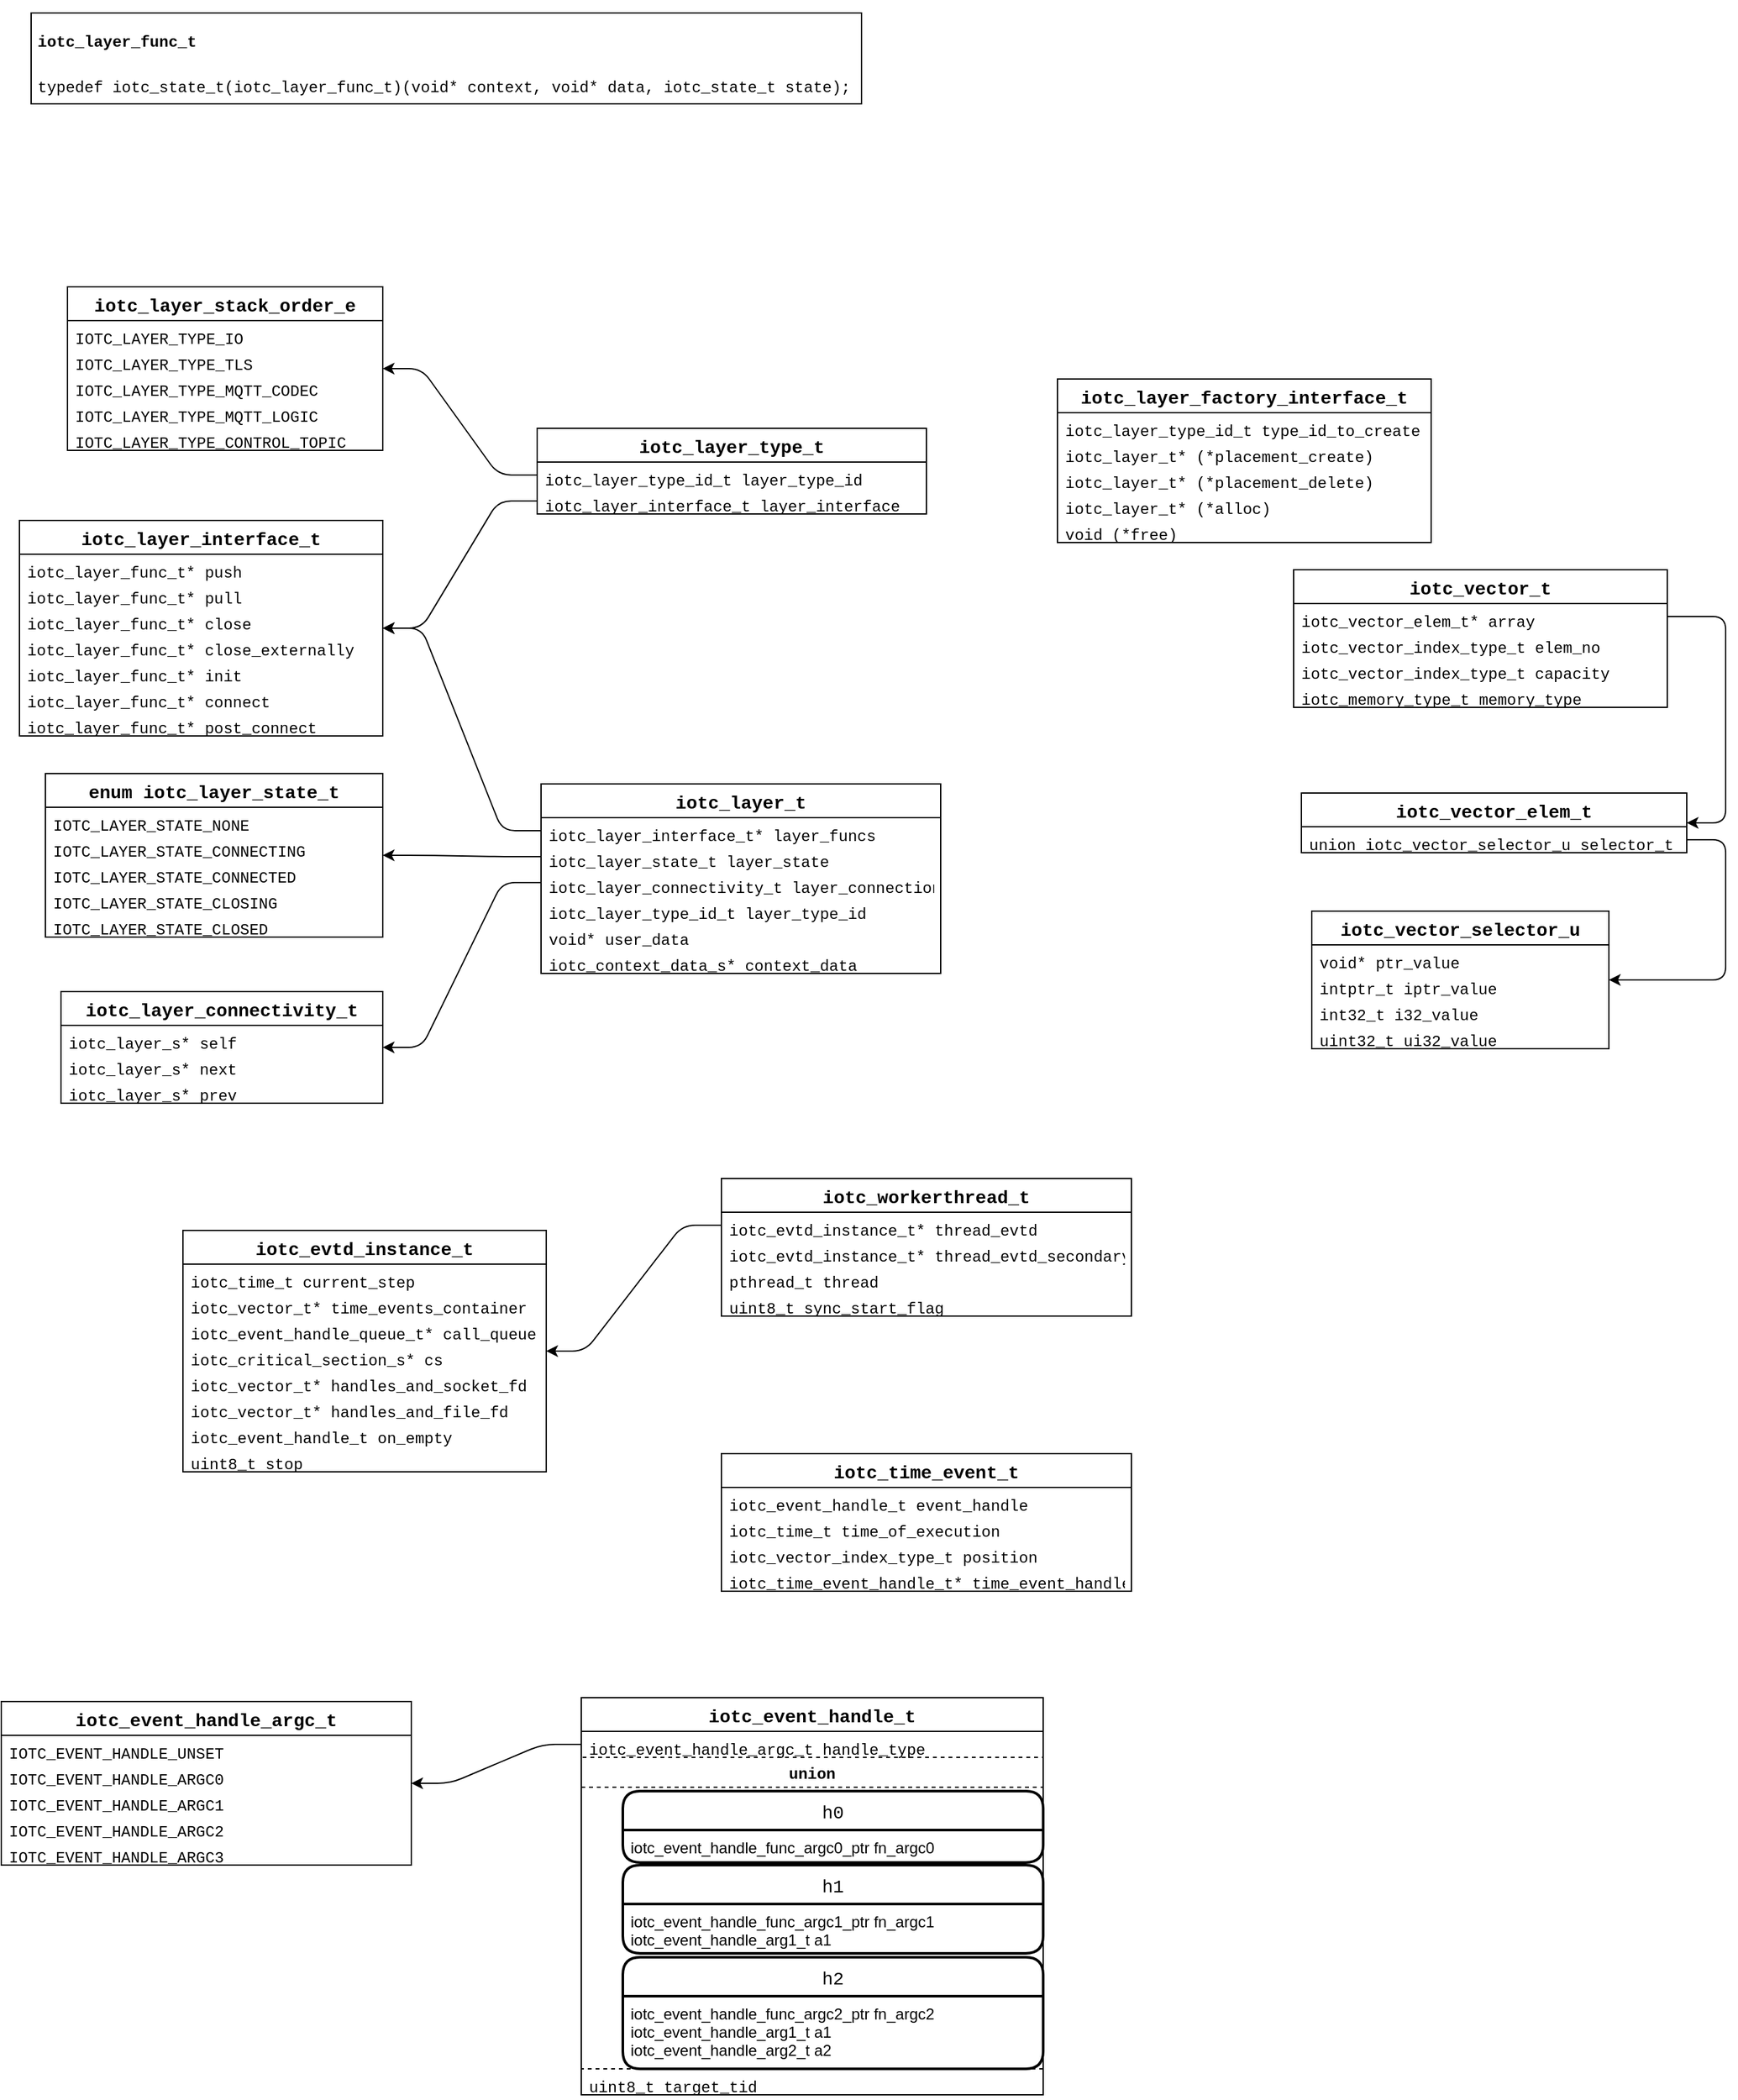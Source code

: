 <mxfile version="13.6.5" type="github">
  <diagram name="Page-1" id="c4acf3e9-155e-7222-9cf6-157b1a14988f">
    <mxGraphModel dx="2523" dy="2019" grid="0" gridSize="10" guides="1" tooltips="1" connect="1" arrows="1" fold="1" page="1" pageScale="1" pageWidth="850" pageHeight="1100" background="#ffffff" math="0" shadow="0">
      <root>
        <mxCell id="0" />
        <mxCell id="1" parent="0" />
        <mxCell id="N3X8aQaMnxB1786Qqk0I-110" value="&lt;h1&gt;&lt;span style=&quot;font-size: 12px&quot;&gt;iotc_layer_func_t&lt;/span&gt;&lt;br&gt;&lt;/h1&gt;&lt;p&gt;typedef iotc_state_t(iotc_layer_func_t)(void* context, void* data, iotc_state_t state);&lt;br&gt;&lt;/p&gt;" style="text;html=1;fillColor=none;spacing=5;spacingTop=-20;whiteSpace=wrap;overflow=hidden;rounded=0;strokeColor=#000000;fontFamily=Courier New;" vertex="1" parent="1">
          <mxGeometry x="-265" y="-152" width="640" height="70" as="geometry" />
        </mxCell>
        <mxCell id="N3X8aQaMnxB1786Qqk0I-125" style="edgeStyle=entityRelationEdgeStyle;rounded=1;orthogonalLoop=1;jettySize=auto;html=1;fontFamily=Courier New;" edge="1" parent="1" source="N3X8aQaMnxB1786Qqk0I-121" target="N3X8aQaMnxB1786Qqk0I-61">
          <mxGeometry relative="1" as="geometry" />
        </mxCell>
        <mxCell id="N3X8aQaMnxB1786Qqk0I-144" style="edgeStyle=entityRelationEdgeStyle;orthogonalLoop=1;jettySize=auto;html=1;fontFamily=Courier New;" edge="1" parent="1" source="N3X8aQaMnxB1786Qqk0I-136" target="N3X8aQaMnxB1786Qqk0I-61">
          <mxGeometry relative="1" as="geometry">
            <mxPoint x="70" y="619" as="targetPoint" />
          </mxGeometry>
        </mxCell>
        <mxCell id="N3X8aQaMnxB1786Qqk0I-145" style="edgeStyle=entityRelationEdgeStyle;orthogonalLoop=1;jettySize=auto;html=1;fontFamily=Courier New;" edge="1" parent="1" source="N3X8aQaMnxB1786Qqk0I-137" target="N3X8aQaMnxB1786Qqk0I-127">
          <mxGeometry relative="1" as="geometry" />
        </mxCell>
        <mxCell id="N3X8aQaMnxB1786Qqk0I-127" value="iotc_layer_connectivity_t" style="swimlane;fontStyle=1;childLayout=stackLayout;horizontal=1;startSize=26;horizontalStack=0;resizeParent=1;resizeParentMax=0;resizeLast=0;collapsible=1;marginBottom=0;align=center;fontSize=14;fontFamily=Courier New;" vertex="1" parent="1">
          <mxGeometry x="-242" y="602" width="248" height="86" as="geometry" />
        </mxCell>
        <mxCell id="N3X8aQaMnxB1786Qqk0I-128" value="iotc_layer_s* self" style="text;fillColor=none;spacingLeft=4;spacingRight=4;overflow=hidden;rotatable=0;points=[[0,0.5],[1,0.5]];portConstraint=eastwest;fontSize=12;fontFamily=Courier New;dashed=1;" vertex="1" parent="N3X8aQaMnxB1786Qqk0I-127">
          <mxGeometry y="26" width="248" height="20" as="geometry" />
        </mxCell>
        <mxCell id="N3X8aQaMnxB1786Qqk0I-129" value="iotc_layer_s* next" style="text;fillColor=none;spacingLeft=4;spacingRight=4;overflow=hidden;rotatable=0;points=[[0,0.5],[1,0.5]];portConstraint=eastwest;fontSize=12;fontFamily=Courier New;dashed=1;" vertex="1" parent="N3X8aQaMnxB1786Qqk0I-127">
          <mxGeometry y="46" width="248" height="20" as="geometry" />
        </mxCell>
        <mxCell id="N3X8aQaMnxB1786Qqk0I-130" value="iotc_layer_s* prev" style="text;strokeColor=none;fillColor=none;spacingLeft=4;spacingRight=4;overflow=hidden;rotatable=0;points=[[0,0.5],[1,0.5]];portConstraint=eastwest;fontSize=12;fontFamily=Courier New;" vertex="1" parent="N3X8aQaMnxB1786Qqk0I-127">
          <mxGeometry y="66" width="248" height="20" as="geometry" />
        </mxCell>
        <mxCell id="N3X8aQaMnxB1786Qqk0I-146" style="edgeStyle=entityRelationEdgeStyle;orthogonalLoop=1;jettySize=auto;html=1;fontFamily=Courier New;" edge="1" parent="1" source="N3X8aQaMnxB1786Qqk0I-141" target="N3X8aQaMnxB1786Qqk0I-111">
          <mxGeometry relative="1" as="geometry" />
        </mxCell>
        <mxCell id="N3X8aQaMnxB1786Qqk0I-135" value="iotc_layer_t" style="swimlane;fontStyle=1;childLayout=stackLayout;horizontal=1;startSize=26;horizontalStack=0;resizeParent=1;resizeParentMax=0;resizeLast=0;collapsible=1;marginBottom=0;align=center;fontSize=14;fontFamily=Courier New;" vertex="1" parent="1">
          <mxGeometry x="128" y="442" width="308" height="146" as="geometry" />
        </mxCell>
        <mxCell id="N3X8aQaMnxB1786Qqk0I-136" value="iotc_layer_interface_t* layer_funcs" style="text;fillColor=none;spacingLeft=4;spacingRight=4;overflow=hidden;rotatable=0;points=[[0,0.5],[1,0.5]];portConstraint=eastwest;fontSize=12;fontFamily=Courier New;dashed=1;" vertex="1" parent="N3X8aQaMnxB1786Qqk0I-135">
          <mxGeometry y="26" width="308" height="20" as="geometry" />
        </mxCell>
        <mxCell id="N3X8aQaMnxB1786Qqk0I-141" value="iotc_layer_state_t layer_state" style="text;strokeColor=none;fillColor=none;spacingLeft=4;spacingRight=4;overflow=hidden;rotatable=0;points=[[0,0.5],[1,0.5]];portConstraint=eastwest;fontSize=12;fontFamily=Courier New;" vertex="1" parent="N3X8aQaMnxB1786Qqk0I-135">
          <mxGeometry y="46" width="308" height="20" as="geometry" />
        </mxCell>
        <mxCell id="N3X8aQaMnxB1786Qqk0I-137" value="iotc_layer_connectivity_t layer_connection" style="text;fillColor=none;spacingLeft=4;spacingRight=4;overflow=hidden;rotatable=0;points=[[0,0.5],[1,0.5]];portConstraint=eastwest;fontSize=12;fontFamily=Courier New;dashed=1;" vertex="1" parent="N3X8aQaMnxB1786Qqk0I-135">
          <mxGeometry y="66" width="308" height="20" as="geometry" />
        </mxCell>
        <mxCell id="N3X8aQaMnxB1786Qqk0I-138" value="iotc_layer_type_id_t layer_type_id" style="text;strokeColor=none;fillColor=none;spacingLeft=4;spacingRight=4;overflow=hidden;rotatable=0;points=[[0,0.5],[1,0.5]];portConstraint=eastwest;fontSize=12;fontFamily=Courier New;" vertex="1" parent="N3X8aQaMnxB1786Qqk0I-135">
          <mxGeometry y="86" width="308" height="20" as="geometry" />
        </mxCell>
        <mxCell id="N3X8aQaMnxB1786Qqk0I-139" value="void* user_data" style="text;strokeColor=none;fillColor=none;spacingLeft=4;spacingRight=4;overflow=hidden;rotatable=0;points=[[0,0.5],[1,0.5]];portConstraint=eastwest;fontSize=12;fontFamily=Courier New;" vertex="1" parent="N3X8aQaMnxB1786Qqk0I-135">
          <mxGeometry y="106" width="308" height="20" as="geometry" />
        </mxCell>
        <mxCell id="N3X8aQaMnxB1786Qqk0I-140" value="iotc_context_data_s* context_data" style="text;strokeColor=none;fillColor=none;spacingLeft=4;spacingRight=4;overflow=hidden;rotatable=0;points=[[0,0.5],[1,0.5]];portConstraint=eastwest;fontSize=12;fontFamily=Courier New;" vertex="1" parent="N3X8aQaMnxB1786Qqk0I-135">
          <mxGeometry y="126" width="308" height="20" as="geometry" />
        </mxCell>
        <mxCell id="N3X8aQaMnxB1786Qqk0I-162" style="edgeStyle=entityRelationEdgeStyle;orthogonalLoop=1;jettySize=auto;html=1;fontFamily=Courier New;" edge="1" parent="1" source="N3X8aQaMnxB1786Qqk0I-120" target="N3X8aQaMnxB1786Qqk0I-155">
          <mxGeometry relative="1" as="geometry" />
        </mxCell>
        <mxCell id="N3X8aQaMnxB1786Qqk0I-61" value="iotc_layer_interface_t" style="swimlane;fontStyle=1;childLayout=stackLayout;horizontal=1;startSize=26;horizontalStack=0;resizeParent=1;resizeParentMax=0;resizeLast=0;collapsible=1;marginBottom=0;align=center;fontSize=14;fontFamily=Courier New;" vertex="1" parent="1">
          <mxGeometry x="-274" y="239" width="280" height="166" as="geometry" />
        </mxCell>
        <mxCell id="N3X8aQaMnxB1786Qqk0I-62" value="iotc_layer_func_t* push" style="text;fillColor=none;spacingLeft=4;spacingRight=4;overflow=hidden;rotatable=0;points=[[0,0.5],[1,0.5]];portConstraint=eastwest;fontSize=12;fontFamily=Courier New;dashed=1;" vertex="1" parent="N3X8aQaMnxB1786Qqk0I-61">
          <mxGeometry y="26" width="280" height="20" as="geometry" />
        </mxCell>
        <mxCell id="N3X8aQaMnxB1786Qqk0I-63" value="iotc_layer_func_t* pull" style="text;fillColor=none;spacingLeft=4;spacingRight=4;overflow=hidden;rotatable=0;points=[[0,0.5],[1,0.5]];portConstraint=eastwest;fontSize=12;fontFamily=Courier New;dashed=1;" vertex="1" parent="N3X8aQaMnxB1786Qqk0I-61">
          <mxGeometry y="46" width="280" height="20" as="geometry" />
        </mxCell>
        <mxCell id="N3X8aQaMnxB1786Qqk0I-64" value="iotc_layer_func_t* close" style="text;strokeColor=none;fillColor=none;spacingLeft=4;spacingRight=4;overflow=hidden;rotatable=0;points=[[0,0.5],[1,0.5]];portConstraint=eastwest;fontSize=12;fontFamily=Courier New;" vertex="1" parent="N3X8aQaMnxB1786Qqk0I-61">
          <mxGeometry y="66" width="280" height="20" as="geometry" />
        </mxCell>
        <mxCell id="N3X8aQaMnxB1786Qqk0I-80" value="iotc_layer_func_t* close_externally" style="text;strokeColor=none;fillColor=none;spacingLeft=4;spacingRight=4;overflow=hidden;rotatable=0;points=[[0,0.5],[1,0.5]];portConstraint=eastwest;fontSize=12;fontFamily=Courier New;" vertex="1" parent="N3X8aQaMnxB1786Qqk0I-61">
          <mxGeometry y="86" width="280" height="20" as="geometry" />
        </mxCell>
        <mxCell id="N3X8aQaMnxB1786Qqk0I-81" value="iotc_layer_func_t* init" style="text;strokeColor=none;fillColor=none;spacingLeft=4;spacingRight=4;overflow=hidden;rotatable=0;points=[[0,0.5],[1,0.5]];portConstraint=eastwest;fontSize=12;fontFamily=Courier New;" vertex="1" parent="N3X8aQaMnxB1786Qqk0I-61">
          <mxGeometry y="106" width="280" height="20" as="geometry" />
        </mxCell>
        <mxCell id="N3X8aQaMnxB1786Qqk0I-82" value="iotc_layer_func_t* connect" style="text;strokeColor=none;fillColor=none;spacingLeft=4;spacingRight=4;overflow=hidden;rotatable=0;points=[[0,0.5],[1,0.5]];portConstraint=eastwest;fontSize=12;fontFamily=Courier New;" vertex="1" parent="N3X8aQaMnxB1786Qqk0I-61">
          <mxGeometry y="126" width="280" height="20" as="geometry" />
        </mxCell>
        <mxCell id="N3X8aQaMnxB1786Qqk0I-83" value="iotc_layer_func_t* post_connect" style="text;strokeColor=none;fillColor=none;spacingLeft=4;spacingRight=4;overflow=hidden;rotatable=0;points=[[0,0.5],[1,0.5]];portConstraint=eastwest;fontSize=12;fontFamily=Courier New;" vertex="1" parent="N3X8aQaMnxB1786Qqk0I-61">
          <mxGeometry y="146" width="280" height="20" as="geometry" />
        </mxCell>
        <mxCell id="N3X8aQaMnxB1786Qqk0I-111" value="enum iotc_layer_state_t" style="swimlane;fontStyle=1;childLayout=stackLayout;horizontal=1;startSize=26;horizontalStack=0;resizeParent=1;resizeParentMax=0;resizeLast=0;collapsible=1;marginBottom=0;align=center;fontSize=14;fontFamily=Courier New;" vertex="1" parent="1">
          <mxGeometry x="-254" y="434" width="260" height="126" as="geometry" />
        </mxCell>
        <mxCell id="N3X8aQaMnxB1786Qqk0I-112" value="IOTC_LAYER_STATE_NONE" style="text;strokeColor=none;fillColor=none;spacingLeft=4;spacingRight=4;overflow=hidden;rotatable=0;points=[[0,0.5],[1,0.5]];portConstraint=eastwest;fontSize=12;fontFamily=Courier New;" vertex="1" parent="N3X8aQaMnxB1786Qqk0I-111">
          <mxGeometry y="26" width="260" height="20" as="geometry" />
        </mxCell>
        <mxCell id="N3X8aQaMnxB1786Qqk0I-113" value="IOTC_LAYER_STATE_CONNECTING" style="text;strokeColor=none;fillColor=none;spacingLeft=4;spacingRight=4;overflow=hidden;rotatable=0;points=[[0,0.5],[1,0.5]];portConstraint=eastwest;fontSize=12;fontFamily=Courier New;" vertex="1" parent="N3X8aQaMnxB1786Qqk0I-111">
          <mxGeometry y="46" width="260" height="20" as="geometry" />
        </mxCell>
        <mxCell id="N3X8aQaMnxB1786Qqk0I-114" value="IOTC_LAYER_STATE_CONNECTED" style="text;strokeColor=none;fillColor=none;spacingLeft=4;spacingRight=4;overflow=hidden;rotatable=0;points=[[0,0.5],[1,0.5]];portConstraint=eastwest;fontSize=12;fontFamily=Courier New;" vertex="1" parent="N3X8aQaMnxB1786Qqk0I-111">
          <mxGeometry y="66" width="260" height="20" as="geometry" />
        </mxCell>
        <mxCell id="N3X8aQaMnxB1786Qqk0I-115" value="IOTC_LAYER_STATE_CLOSING" style="text;strokeColor=none;fillColor=none;spacingLeft=4;spacingRight=4;overflow=hidden;rotatable=0;points=[[0,0.5],[1,0.5]];portConstraint=eastwest;fontSize=12;fontFamily=Courier New;" vertex="1" parent="N3X8aQaMnxB1786Qqk0I-111">
          <mxGeometry y="86" width="260" height="20" as="geometry" />
        </mxCell>
        <mxCell id="N3X8aQaMnxB1786Qqk0I-116" value="IOTC_LAYER_STATE_CLOSED" style="text;strokeColor=none;fillColor=none;spacingLeft=4;spacingRight=4;overflow=hidden;rotatable=0;points=[[0,0.5],[1,0.5]];portConstraint=eastwest;fontSize=12;fontFamily=Courier New;" vertex="1" parent="N3X8aQaMnxB1786Qqk0I-111">
          <mxGeometry y="106" width="260" height="20" as="geometry" />
        </mxCell>
        <mxCell id="N3X8aQaMnxB1786Qqk0I-119" value="iotc_layer_type_t" style="swimlane;fontStyle=1;childLayout=stackLayout;horizontal=1;startSize=26;horizontalStack=0;resizeParent=1;resizeParentMax=0;resizeLast=0;collapsible=1;marginBottom=0;align=center;fontSize=14;fontFamily=Courier New;" vertex="1" parent="1">
          <mxGeometry x="125" y="168" width="300" height="66" as="geometry" />
        </mxCell>
        <mxCell id="N3X8aQaMnxB1786Qqk0I-120" value="iotc_layer_type_id_t layer_type_id" style="text;strokeColor=none;fillColor=none;spacingLeft=4;spacingRight=4;overflow=hidden;rotatable=0;points=[[0,0.5],[1,0.5]];portConstraint=eastwest;fontSize=12;fontFamily=Courier New;" vertex="1" parent="N3X8aQaMnxB1786Qqk0I-119">
          <mxGeometry y="26" width="300" height="20" as="geometry" />
        </mxCell>
        <mxCell id="N3X8aQaMnxB1786Qqk0I-121" value="iotc_layer_interface_t layer_interface" style="text;strokeColor=none;fillColor=none;spacingLeft=4;spacingRight=4;overflow=hidden;rotatable=0;points=[[0,0.5],[1,0.5]];portConstraint=eastwest;fontSize=12;fontFamily=Courier New;" vertex="1" parent="N3X8aQaMnxB1786Qqk0I-119">
          <mxGeometry y="46" width="300" height="20" as="geometry" />
        </mxCell>
        <mxCell id="N3X8aQaMnxB1786Qqk0I-155" value="iotc_layer_stack_order_e" style="swimlane;fontStyle=1;childLayout=stackLayout;horizontal=1;startSize=26;horizontalStack=0;resizeParent=1;resizeParentMax=0;resizeLast=0;collapsible=1;marginBottom=0;align=center;fontSize=14;fontFamily=Courier New;" vertex="1" parent="1">
          <mxGeometry x="-237" y="59" width="243" height="126" as="geometry" />
        </mxCell>
        <mxCell id="N3X8aQaMnxB1786Qqk0I-156" value="IOTC_LAYER_TYPE_IO" style="text;strokeColor=none;fillColor=none;spacingLeft=4;spacingRight=4;overflow=hidden;rotatable=0;points=[[0,0.5],[1,0.5]];portConstraint=eastwest;fontSize=12;fontFamily=Courier New;" vertex="1" parent="N3X8aQaMnxB1786Qqk0I-155">
          <mxGeometry y="26" width="243" height="20" as="geometry" />
        </mxCell>
        <mxCell id="N3X8aQaMnxB1786Qqk0I-157" value="IOTC_LAYER_TYPE_TLS" style="text;fillColor=none;spacingLeft=4;spacingRight=4;overflow=hidden;rotatable=0;points=[[0,0.5],[1,0.5]];portConstraint=eastwest;fontSize=12;fontFamily=Courier New;dashed=1;" vertex="1" parent="N3X8aQaMnxB1786Qqk0I-155">
          <mxGeometry y="46" width="243" height="20" as="geometry" />
        </mxCell>
        <mxCell id="N3X8aQaMnxB1786Qqk0I-158" value="IOTC_LAYER_TYPE_MQTT_CODEC" style="text;fillColor=none;spacingLeft=4;spacingRight=4;overflow=hidden;rotatable=0;points=[[0,0.5],[1,0.5]];portConstraint=eastwest;fontSize=12;fontFamily=Courier New;dashed=1;" vertex="1" parent="N3X8aQaMnxB1786Qqk0I-155">
          <mxGeometry y="66" width="243" height="20" as="geometry" />
        </mxCell>
        <mxCell id="N3X8aQaMnxB1786Qqk0I-159" value="IOTC_LAYER_TYPE_MQTT_LOGIC" style="text;strokeColor=none;fillColor=none;spacingLeft=4;spacingRight=4;overflow=hidden;rotatable=0;points=[[0,0.5],[1,0.5]];portConstraint=eastwest;fontSize=12;fontFamily=Courier New;" vertex="1" parent="N3X8aQaMnxB1786Qqk0I-155">
          <mxGeometry y="86" width="243" height="20" as="geometry" />
        </mxCell>
        <mxCell id="N3X8aQaMnxB1786Qqk0I-160" value="IOTC_LAYER_TYPE_CONTROL_TOPIC" style="text;strokeColor=none;fillColor=none;spacingLeft=4;spacingRight=4;overflow=hidden;rotatable=0;points=[[0,0.5],[1,0.5]];portConstraint=eastwest;fontSize=12;fontFamily=Courier New;" vertex="1" parent="N3X8aQaMnxB1786Qqk0I-155">
          <mxGeometry y="106" width="243" height="20" as="geometry" />
        </mxCell>
        <mxCell id="N3X8aQaMnxB1786Qqk0I-147" value="iotc_layer_factory_interface_t" style="swimlane;fontStyle=1;childLayout=stackLayout;horizontal=1;startSize=26;horizontalStack=0;resizeParent=1;resizeParentMax=0;resizeLast=0;collapsible=1;marginBottom=0;align=center;fontSize=14;fontFamily=Courier New;" vertex="1" parent="1">
          <mxGeometry x="526" y="130" width="288" height="126" as="geometry" />
        </mxCell>
        <mxCell id="N3X8aQaMnxB1786Qqk0I-148" value="iotc_layer_type_id_t type_id_to_create" style="text;fillColor=none;spacingLeft=4;spacingRight=4;overflow=hidden;rotatable=0;points=[[0,0.5],[1,0.5]];portConstraint=eastwest;fontSize=12;fontFamily=Courier New;dashed=1;" vertex="1" parent="N3X8aQaMnxB1786Qqk0I-147">
          <mxGeometry y="26" width="288" height="20" as="geometry" />
        </mxCell>
        <mxCell id="N3X8aQaMnxB1786Qqk0I-149" value="iotc_layer_t* (*placement_create)" style="text;fillColor=none;spacingLeft=4;spacingRight=4;overflow=hidden;rotatable=0;points=[[0,0.5],[1,0.5]];portConstraint=eastwest;fontSize=12;fontFamily=Courier New;dashed=1;" vertex="1" parent="N3X8aQaMnxB1786Qqk0I-147">
          <mxGeometry y="46" width="288" height="20" as="geometry" />
        </mxCell>
        <mxCell id="N3X8aQaMnxB1786Qqk0I-150" value="iotc_layer_t* (*placement_delete)" style="text;strokeColor=none;fillColor=none;spacingLeft=4;spacingRight=4;overflow=hidden;rotatable=0;points=[[0,0.5],[1,0.5]];portConstraint=eastwest;fontSize=12;fontFamily=Courier New;" vertex="1" parent="N3X8aQaMnxB1786Qqk0I-147">
          <mxGeometry y="66" width="288" height="20" as="geometry" />
        </mxCell>
        <mxCell id="N3X8aQaMnxB1786Qqk0I-151" value="iotc_layer_t* (*alloc)" style="text;strokeColor=none;fillColor=none;spacingLeft=4;spacingRight=4;overflow=hidden;rotatable=0;points=[[0,0.5],[1,0.5]];portConstraint=eastwest;fontSize=12;fontFamily=Courier New;" vertex="1" parent="N3X8aQaMnxB1786Qqk0I-147">
          <mxGeometry y="86" width="288" height="20" as="geometry" />
        </mxCell>
        <mxCell id="N3X8aQaMnxB1786Qqk0I-152" value="void (*free)" style="text;strokeColor=none;fillColor=none;spacingLeft=4;spacingRight=4;overflow=hidden;rotatable=0;points=[[0,0.5],[1,0.5]];portConstraint=eastwest;fontSize=12;fontFamily=Courier New;" vertex="1" parent="N3X8aQaMnxB1786Qqk0I-147">
          <mxGeometry y="106" width="288" height="20" as="geometry" />
        </mxCell>
        <mxCell id="N3X8aQaMnxB1786Qqk0I-174" value="iotc_vector_selector_u" style="swimlane;fontStyle=1;childLayout=stackLayout;horizontal=1;startSize=26;horizontalStack=0;resizeParent=1;resizeParentMax=0;resizeLast=0;collapsible=1;marginBottom=0;align=center;fontSize=14;fontFamily=Courier New;" vertex="1" parent="1">
          <mxGeometry x="722" y="540" width="229" height="106" as="geometry" />
        </mxCell>
        <mxCell id="N3X8aQaMnxB1786Qqk0I-175" value="void* ptr_value" style="text;fillColor=none;spacingLeft=4;spacingRight=4;overflow=hidden;rotatable=0;points=[[0,0.5],[1,0.5]];portConstraint=eastwest;fontSize=12;fontFamily=Courier New;dashed=1;" vertex="1" parent="N3X8aQaMnxB1786Qqk0I-174">
          <mxGeometry y="26" width="229" height="20" as="geometry" />
        </mxCell>
        <mxCell id="N3X8aQaMnxB1786Qqk0I-176" value="intptr_t iptr_value" style="text;fillColor=none;spacingLeft=4;spacingRight=4;overflow=hidden;rotatable=0;points=[[0,0.5],[1,0.5]];portConstraint=eastwest;fontSize=12;fontFamily=Courier New;dashed=1;" vertex="1" parent="N3X8aQaMnxB1786Qqk0I-174">
          <mxGeometry y="46" width="229" height="20" as="geometry" />
        </mxCell>
        <mxCell id="N3X8aQaMnxB1786Qqk0I-177" value="int32_t i32_value" style="text;strokeColor=none;fillColor=none;spacingLeft=4;spacingRight=4;overflow=hidden;rotatable=0;points=[[0,0.5],[1,0.5]];portConstraint=eastwest;fontSize=12;fontFamily=Courier New;" vertex="1" parent="N3X8aQaMnxB1786Qqk0I-174">
          <mxGeometry y="66" width="229" height="20" as="geometry" />
        </mxCell>
        <mxCell id="N3X8aQaMnxB1786Qqk0I-178" value="uint32_t ui32_value" style="text;strokeColor=none;fillColor=none;spacingLeft=4;spacingRight=4;overflow=hidden;rotatable=0;points=[[0,0.5],[1,0.5]];portConstraint=eastwest;fontSize=12;fontFamily=Courier New;" vertex="1" parent="N3X8aQaMnxB1786Qqk0I-174">
          <mxGeometry y="86" width="229" height="20" as="geometry" />
        </mxCell>
        <mxCell id="N3X8aQaMnxB1786Qqk0I-169" value="iotc_vector_elem_t" style="swimlane;fontStyle=1;childLayout=stackLayout;horizontal=1;startSize=26;horizontalStack=0;resizeParent=1;resizeParentMax=0;resizeLast=0;collapsible=1;marginBottom=0;align=center;fontSize=14;fontFamily=Courier New;" vertex="1" parent="1">
          <mxGeometry x="714" y="449" width="297" height="46" as="geometry" />
        </mxCell>
        <mxCell id="N3X8aQaMnxB1786Qqk0I-170" value="union iotc_vector_selector_u selector_t" style="text;fillColor=none;spacingLeft=4;spacingRight=4;overflow=hidden;rotatable=0;points=[[0,0.5],[1,0.5]];portConstraint=eastwest;fontSize=12;fontFamily=Courier New;dashed=1;" vertex="1" parent="N3X8aQaMnxB1786Qqk0I-169">
          <mxGeometry y="26" width="297" height="20" as="geometry" />
        </mxCell>
        <mxCell id="N3X8aQaMnxB1786Qqk0I-163" value="iotc_vector_t" style="swimlane;fontStyle=1;childLayout=stackLayout;horizontal=1;startSize=26;horizontalStack=0;resizeParent=1;resizeParentMax=0;resizeLast=0;collapsible=1;marginBottom=0;align=center;fontSize=14;fontFamily=Courier New;" vertex="1" parent="1">
          <mxGeometry x="708" y="277" width="288" height="106" as="geometry" />
        </mxCell>
        <mxCell id="N3X8aQaMnxB1786Qqk0I-164" value="iotc_vector_elem_t* array" style="text;fillColor=none;spacingLeft=4;spacingRight=4;overflow=hidden;rotatable=0;points=[[0,0.5],[1,0.5]];portConstraint=eastwest;fontSize=12;fontFamily=Courier New;dashed=1;" vertex="1" parent="N3X8aQaMnxB1786Qqk0I-163">
          <mxGeometry y="26" width="288" height="20" as="geometry" />
        </mxCell>
        <mxCell id="N3X8aQaMnxB1786Qqk0I-165" value="iotc_vector_index_type_t elem_no" style="text;fillColor=none;spacingLeft=4;spacingRight=4;overflow=hidden;rotatable=0;points=[[0,0.5],[1,0.5]];portConstraint=eastwest;fontSize=12;fontFamily=Courier New;dashed=1;" vertex="1" parent="N3X8aQaMnxB1786Qqk0I-163">
          <mxGeometry y="46" width="288" height="20" as="geometry" />
        </mxCell>
        <mxCell id="N3X8aQaMnxB1786Qqk0I-166" value="iotc_vector_index_type_t capacity" style="text;strokeColor=none;fillColor=none;spacingLeft=4;spacingRight=4;overflow=hidden;rotatable=0;points=[[0,0.5],[1,0.5]];portConstraint=eastwest;fontSize=12;fontFamily=Courier New;" vertex="1" parent="N3X8aQaMnxB1786Qqk0I-163">
          <mxGeometry y="66" width="288" height="20" as="geometry" />
        </mxCell>
        <mxCell id="N3X8aQaMnxB1786Qqk0I-167" value="iotc_memory_type_t memory_type" style="text;strokeColor=none;fillColor=none;spacingLeft=4;spacingRight=4;overflow=hidden;rotatable=0;points=[[0,0.5],[1,0.5]];portConstraint=eastwest;fontSize=12;fontFamily=Courier New;" vertex="1" parent="N3X8aQaMnxB1786Qqk0I-163">
          <mxGeometry y="86" width="288" height="20" as="geometry" />
        </mxCell>
        <mxCell id="N3X8aQaMnxB1786Qqk0I-179" style="edgeStyle=entityRelationEdgeStyle;orthogonalLoop=1;jettySize=auto;html=1;fontFamily=Courier New;" edge="1" parent="1" source="N3X8aQaMnxB1786Qqk0I-164" target="N3X8aQaMnxB1786Qqk0I-169">
          <mxGeometry relative="1" as="geometry" />
        </mxCell>
        <mxCell id="N3X8aQaMnxB1786Qqk0I-180" style="edgeStyle=entityRelationEdgeStyle;orthogonalLoop=1;jettySize=auto;html=1;fontFamily=Courier New;" edge="1" parent="1" source="N3X8aQaMnxB1786Qqk0I-170" target="N3X8aQaMnxB1786Qqk0I-174">
          <mxGeometry relative="1" as="geometry" />
        </mxCell>
        <mxCell id="N3X8aQaMnxB1786Qqk0I-195" style="edgeStyle=entityRelationEdgeStyle;orthogonalLoop=1;jettySize=auto;html=1;fontFamily=Courier New;" edge="1" parent="1" source="N3X8aQaMnxB1786Qqk0I-182" target="N3X8aQaMnxB1786Qqk0I-186">
          <mxGeometry relative="1" as="geometry" />
        </mxCell>
        <mxCell id="N3X8aQaMnxB1786Qqk0I-186" value="iotc_evtd_instance_t" style="swimlane;fontStyle=1;childLayout=stackLayout;horizontal=1;startSize=26;horizontalStack=0;resizeParent=1;resizeParentMax=0;resizeLast=0;collapsible=1;marginBottom=0;align=center;fontSize=14;fontFamily=Courier New;" vertex="1" parent="1">
          <mxGeometry x="-148" y="786" width="280" height="186" as="geometry" />
        </mxCell>
        <mxCell id="N3X8aQaMnxB1786Qqk0I-187" value="iotc_time_t current_step" style="text;fillColor=none;spacingLeft=4;spacingRight=4;overflow=hidden;rotatable=0;points=[[0,0.5],[1,0.5]];portConstraint=eastwest;fontSize=12;fontFamily=Courier New;dashed=1;" vertex="1" parent="N3X8aQaMnxB1786Qqk0I-186">
          <mxGeometry y="26" width="280" height="20" as="geometry" />
        </mxCell>
        <mxCell id="N3X8aQaMnxB1786Qqk0I-188" value="iotc_vector_t* time_events_container" style="text;fillColor=none;spacingLeft=4;spacingRight=4;overflow=hidden;rotatable=0;points=[[0,0.5],[1,0.5]];portConstraint=eastwest;fontSize=12;fontFamily=Courier New;dashed=1;" vertex="1" parent="N3X8aQaMnxB1786Qqk0I-186">
          <mxGeometry y="46" width="280" height="20" as="geometry" />
        </mxCell>
        <mxCell id="N3X8aQaMnxB1786Qqk0I-189" value="iotc_event_handle_queue_t* call_queue" style="text;strokeColor=none;fillColor=none;spacingLeft=4;spacingRight=4;overflow=hidden;rotatable=0;points=[[0,0.5],[1,0.5]];portConstraint=eastwest;fontSize=12;fontFamily=Courier New;" vertex="1" parent="N3X8aQaMnxB1786Qqk0I-186">
          <mxGeometry y="66" width="280" height="20" as="geometry" />
        </mxCell>
        <mxCell id="N3X8aQaMnxB1786Qqk0I-190" value="iotc_critical_section_s* cs" style="text;strokeColor=none;fillColor=none;spacingLeft=4;spacingRight=4;overflow=hidden;rotatable=0;points=[[0,0.5],[1,0.5]];portConstraint=eastwest;fontSize=12;fontFamily=Courier New;" vertex="1" parent="N3X8aQaMnxB1786Qqk0I-186">
          <mxGeometry y="86" width="280" height="20" as="geometry" />
        </mxCell>
        <mxCell id="N3X8aQaMnxB1786Qqk0I-191" value="iotc_vector_t* handles_and_socket_fd" style="text;strokeColor=none;fillColor=none;spacingLeft=4;spacingRight=4;overflow=hidden;rotatable=0;points=[[0,0.5],[1,0.5]];portConstraint=eastwest;fontSize=12;fontFamily=Courier New;" vertex="1" parent="N3X8aQaMnxB1786Qqk0I-186">
          <mxGeometry y="106" width="280" height="20" as="geometry" />
        </mxCell>
        <mxCell id="N3X8aQaMnxB1786Qqk0I-192" value="iotc_vector_t* handles_and_file_fd" style="text;strokeColor=none;fillColor=none;spacingLeft=4;spacingRight=4;overflow=hidden;rotatable=0;points=[[0,0.5],[1,0.5]];portConstraint=eastwest;fontSize=12;fontFamily=Courier New;" vertex="1" parent="N3X8aQaMnxB1786Qqk0I-186">
          <mxGeometry y="126" width="280" height="20" as="geometry" />
        </mxCell>
        <mxCell id="N3X8aQaMnxB1786Qqk0I-193" value="iotc_event_handle_t on_empty" style="text;strokeColor=none;fillColor=none;spacingLeft=4;spacingRight=4;overflow=hidden;rotatable=0;points=[[0,0.5],[1,0.5]];portConstraint=eastwest;fontSize=12;fontFamily=Courier New;" vertex="1" parent="N3X8aQaMnxB1786Qqk0I-186">
          <mxGeometry y="146" width="280" height="20" as="geometry" />
        </mxCell>
        <mxCell id="N3X8aQaMnxB1786Qqk0I-194" value="uint8_t stop" style="text;strokeColor=none;fillColor=none;spacingLeft=4;spacingRight=4;overflow=hidden;rotatable=0;points=[[0,0.5],[1,0.5]];portConstraint=eastwest;fontSize=12;fontFamily=Courier New;" vertex="1" parent="N3X8aQaMnxB1786Qqk0I-186">
          <mxGeometry y="166" width="280" height="20" as="geometry" />
        </mxCell>
        <mxCell id="N3X8aQaMnxB1786Qqk0I-181" value="iotc_workerthread_t" style="swimlane;fontStyle=1;childLayout=stackLayout;horizontal=1;startSize=26;horizontalStack=0;resizeParent=1;resizeParentMax=0;resizeLast=0;collapsible=1;marginBottom=0;align=center;fontSize=14;fontFamily=Courier New;" vertex="1" parent="1">
          <mxGeometry x="267" y="746" width="316" height="106" as="geometry" />
        </mxCell>
        <mxCell id="N3X8aQaMnxB1786Qqk0I-182" value="iotc_evtd_instance_t* thread_evtd" style="text;fillColor=none;spacingLeft=4;spacingRight=4;overflow=hidden;rotatable=0;points=[[0,0.5],[1,0.5]];portConstraint=eastwest;fontSize=12;fontFamily=Courier New;dashed=1;" vertex="1" parent="N3X8aQaMnxB1786Qqk0I-181">
          <mxGeometry y="26" width="316" height="20" as="geometry" />
        </mxCell>
        <mxCell id="N3X8aQaMnxB1786Qqk0I-183" value="iotc_evtd_instance_t* thread_evtd_secondary" style="text;fillColor=none;spacingLeft=4;spacingRight=4;overflow=hidden;rotatable=0;points=[[0,0.5],[1,0.5]];portConstraint=eastwest;fontSize=12;fontFamily=Courier New;dashed=1;" vertex="1" parent="N3X8aQaMnxB1786Qqk0I-181">
          <mxGeometry y="46" width="316" height="20" as="geometry" />
        </mxCell>
        <mxCell id="N3X8aQaMnxB1786Qqk0I-184" value="pthread_t thread" style="text;strokeColor=none;fillColor=none;spacingLeft=4;spacingRight=4;overflow=hidden;rotatable=0;points=[[0,0.5],[1,0.5]];portConstraint=eastwest;fontSize=12;fontFamily=Courier New;" vertex="1" parent="N3X8aQaMnxB1786Qqk0I-181">
          <mxGeometry y="66" width="316" height="20" as="geometry" />
        </mxCell>
        <mxCell id="N3X8aQaMnxB1786Qqk0I-185" value="uint8_t sync_start_flag" style="text;strokeColor=none;fillColor=none;spacingLeft=4;spacingRight=4;overflow=hidden;rotatable=0;points=[[0,0.5],[1,0.5]];portConstraint=eastwest;fontSize=12;fontFamily=Courier New;" vertex="1" parent="N3X8aQaMnxB1786Qqk0I-181">
          <mxGeometry y="86" width="316" height="20" as="geometry" />
        </mxCell>
        <mxCell id="N3X8aQaMnxB1786Qqk0I-196" value="iotc_time_event_t" style="swimlane;fontStyle=1;childLayout=stackLayout;horizontal=1;startSize=26;horizontalStack=0;resizeParent=1;resizeParentMax=0;resizeLast=0;collapsible=1;marginBottom=0;align=center;fontSize=14;fontFamily=Courier New;" vertex="1" parent="1">
          <mxGeometry x="267" y="958" width="316" height="106" as="geometry" />
        </mxCell>
        <mxCell id="N3X8aQaMnxB1786Qqk0I-197" value="iotc_event_handle_t event_handle" style="text;fillColor=none;spacingLeft=4;spacingRight=4;overflow=hidden;rotatable=0;points=[[0,0.5],[1,0.5]];portConstraint=eastwest;fontSize=12;fontFamily=Courier New;dashed=1;" vertex="1" parent="N3X8aQaMnxB1786Qqk0I-196">
          <mxGeometry y="26" width="316" height="20" as="geometry" />
        </mxCell>
        <mxCell id="N3X8aQaMnxB1786Qqk0I-198" value="iotc_time_t time_of_execution" style="text;fillColor=none;spacingLeft=4;spacingRight=4;overflow=hidden;rotatable=0;points=[[0,0.5],[1,0.5]];portConstraint=eastwest;fontSize=12;fontFamily=Courier New;dashed=1;" vertex="1" parent="N3X8aQaMnxB1786Qqk0I-196">
          <mxGeometry y="46" width="316" height="20" as="geometry" />
        </mxCell>
        <mxCell id="N3X8aQaMnxB1786Qqk0I-199" value="iotc_vector_index_type_t position" style="text;strokeColor=none;fillColor=none;spacingLeft=4;spacingRight=4;overflow=hidden;rotatable=0;points=[[0,0.5],[1,0.5]];portConstraint=eastwest;fontSize=12;fontFamily=Courier New;" vertex="1" parent="N3X8aQaMnxB1786Qqk0I-196">
          <mxGeometry y="66" width="316" height="20" as="geometry" />
        </mxCell>
        <mxCell id="N3X8aQaMnxB1786Qqk0I-200" value="iotc_time_event_handle_t* time_event_handle" style="text;strokeColor=none;fillColor=none;spacingLeft=4;spacingRight=4;overflow=hidden;rotatable=0;points=[[0,0.5],[1,0.5]];portConstraint=eastwest;fontSize=12;fontFamily=Courier New;" vertex="1" parent="N3X8aQaMnxB1786Qqk0I-196">
          <mxGeometry y="86" width="316" height="20" as="geometry" />
        </mxCell>
        <mxCell id="N3X8aQaMnxB1786Qqk0I-231" value="iotc_event_handle_t" style="swimlane;fontStyle=1;childLayout=stackLayout;horizontal=1;startSize=26;horizontalStack=0;resizeParent=1;resizeParentMax=0;resizeLast=0;collapsible=1;marginBottom=0;align=center;fontSize=14;fontFamily=Courier New;" vertex="1" parent="1">
          <mxGeometry x="159" y="1146" width="356" height="306" as="geometry" />
        </mxCell>
        <mxCell id="N3X8aQaMnxB1786Qqk0I-232" value="iotc_event_handle_argc_t handle_type" style="text;fillColor=none;spacingLeft=4;spacingRight=4;overflow=hidden;rotatable=0;points=[[0,0.5],[1,0.5]];portConstraint=eastwest;fontSize=12;fontFamily=Courier New;dashed=1;" vertex="1" parent="N3X8aQaMnxB1786Qqk0I-231">
          <mxGeometry y="26" width="356" height="20" as="geometry" />
        </mxCell>
        <mxCell id="N3X8aQaMnxB1786Qqk0I-250" value="union" style="swimlane;dashed=1;strokeColor=#000000;fillColor=none;gradientColor=none;fontFamily=Courier New;align=center;" vertex="1" parent="N3X8aQaMnxB1786Qqk0I-231">
          <mxGeometry y="46" width="356" height="240" as="geometry" />
        </mxCell>
        <mxCell id="N3X8aQaMnxB1786Qqk0I-236" value="h0" style="swimlane;childLayout=stackLayout;horizontal=1;startSize=30;horizontalStack=0;rounded=1;fontSize=14;fontStyle=0;strokeWidth=2;resizeParent=0;resizeLast=1;shadow=0;dashed=0;align=center;fillColor=none;gradientColor=none;fontFamily=Courier New;" vertex="1" parent="N3X8aQaMnxB1786Qqk0I-250">
          <mxGeometry x="32" y="26" width="324" height="55" as="geometry" />
        </mxCell>
        <mxCell id="N3X8aQaMnxB1786Qqk0I-237" value="iotc_event_handle_func_argc0_ptr fn_argc0" style="align=left;strokeColor=none;fillColor=none;spacingLeft=4;fontSize=12;verticalAlign=top;resizable=0;rotatable=0;part=1;" vertex="1" parent="N3X8aQaMnxB1786Qqk0I-236">
          <mxGeometry y="30" width="324" height="25" as="geometry" />
        </mxCell>
        <mxCell id="N3X8aQaMnxB1786Qqk0I-252" value="h1" style="swimlane;childLayout=stackLayout;horizontal=1;startSize=30;horizontalStack=0;rounded=1;fontSize=14;fontStyle=0;strokeWidth=2;resizeParent=0;resizeLast=1;shadow=0;dashed=0;align=center;fillColor=none;gradientColor=none;fontFamily=Courier New;" vertex="1" parent="N3X8aQaMnxB1786Qqk0I-250">
          <mxGeometry x="32" y="83" width="324" height="68" as="geometry" />
        </mxCell>
        <mxCell id="N3X8aQaMnxB1786Qqk0I-253" value="iotc_event_handle_func_argc1_ptr fn_argc1&#xa;iotc_event_handle_arg1_t a1" style="align=left;strokeColor=none;fillColor=none;spacingLeft=4;fontSize=12;verticalAlign=top;resizable=0;rotatable=0;part=1;" vertex="1" parent="N3X8aQaMnxB1786Qqk0I-252">
          <mxGeometry y="30" width="324" height="38" as="geometry" />
        </mxCell>
        <mxCell id="N3X8aQaMnxB1786Qqk0I-254" value="h2" style="swimlane;childLayout=stackLayout;horizontal=1;startSize=30;horizontalStack=0;rounded=1;fontSize=14;fontStyle=0;strokeWidth=2;resizeParent=0;resizeLast=1;shadow=0;dashed=0;align=center;fillColor=none;gradientColor=none;fontFamily=Courier New;" vertex="1" parent="N3X8aQaMnxB1786Qqk0I-250">
          <mxGeometry x="32" y="154" width="324" height="86" as="geometry" />
        </mxCell>
        <mxCell id="N3X8aQaMnxB1786Qqk0I-255" value="iotc_event_handle_func_argc2_ptr fn_argc2&#xa;iotc_event_handle_arg1_t a1&#xa;iotc_event_handle_arg2_t a2" style="align=left;strokeColor=none;fillColor=none;spacingLeft=4;fontSize=12;verticalAlign=top;resizable=0;rotatable=0;part=1;" vertex="1" parent="N3X8aQaMnxB1786Qqk0I-254">
          <mxGeometry y="30" width="324" height="56" as="geometry" />
        </mxCell>
        <mxCell id="N3X8aQaMnxB1786Qqk0I-233" value="uint8_t target_tid" style="text;fillColor=none;spacingLeft=4;spacingRight=4;overflow=hidden;rotatable=0;points=[[0,0.5],[1,0.5]];portConstraint=eastwest;fontSize=12;fontFamily=Courier New;dashed=1;" vertex="1" parent="N3X8aQaMnxB1786Qqk0I-231">
          <mxGeometry y="286" width="356" height="20" as="geometry" />
        </mxCell>
        <mxCell id="N3X8aQaMnxB1786Qqk0I-256" value="iotc_event_handle_argc_t" style="swimlane;fontStyle=1;childLayout=stackLayout;horizontal=1;startSize=26;horizontalStack=0;resizeParent=1;resizeParentMax=0;resizeLast=0;collapsible=1;marginBottom=0;align=center;fontSize=14;fontFamily=Courier New;" vertex="1" parent="1">
          <mxGeometry x="-288" y="1149" width="316" height="126" as="geometry" />
        </mxCell>
        <mxCell id="N3X8aQaMnxB1786Qqk0I-257" value="IOTC_EVENT_HANDLE_UNSET" style="text;fillColor=none;spacingLeft=4;spacingRight=4;overflow=hidden;rotatable=0;points=[[0,0.5],[1,0.5]];portConstraint=eastwest;fontSize=12;fontFamily=Courier New;dashed=1;" vertex="1" parent="N3X8aQaMnxB1786Qqk0I-256">
          <mxGeometry y="26" width="316" height="20" as="geometry" />
        </mxCell>
        <mxCell id="N3X8aQaMnxB1786Qqk0I-258" value="IOTC_EVENT_HANDLE_ARGC0" style="text;fillColor=none;spacingLeft=4;spacingRight=4;overflow=hidden;rotatable=0;points=[[0,0.5],[1,0.5]];portConstraint=eastwest;fontSize=12;fontFamily=Courier New;dashed=1;" vertex="1" parent="N3X8aQaMnxB1786Qqk0I-256">
          <mxGeometry y="46" width="316" height="20" as="geometry" />
        </mxCell>
        <mxCell id="N3X8aQaMnxB1786Qqk0I-259" value="IOTC_EVENT_HANDLE_ARGC1" style="text;strokeColor=none;fillColor=none;spacingLeft=4;spacingRight=4;overflow=hidden;rotatable=0;points=[[0,0.5],[1,0.5]];portConstraint=eastwest;fontSize=12;fontFamily=Courier New;" vertex="1" parent="N3X8aQaMnxB1786Qqk0I-256">
          <mxGeometry y="66" width="316" height="20" as="geometry" />
        </mxCell>
        <mxCell id="N3X8aQaMnxB1786Qqk0I-260" value="IOTC_EVENT_HANDLE_ARGC2" style="text;strokeColor=none;fillColor=none;spacingLeft=4;spacingRight=4;overflow=hidden;rotatable=0;points=[[0,0.5],[1,0.5]];portConstraint=eastwest;fontSize=12;fontFamily=Courier New;" vertex="1" parent="N3X8aQaMnxB1786Qqk0I-256">
          <mxGeometry y="86" width="316" height="20" as="geometry" />
        </mxCell>
        <mxCell id="N3X8aQaMnxB1786Qqk0I-261" value="IOTC_EVENT_HANDLE_ARGC3" style="text;strokeColor=none;fillColor=none;spacingLeft=4;spacingRight=4;overflow=hidden;rotatable=0;points=[[0,0.5],[1,0.5]];portConstraint=eastwest;fontSize=12;fontFamily=Courier New;" vertex="1" parent="N3X8aQaMnxB1786Qqk0I-256">
          <mxGeometry y="106" width="316" height="20" as="geometry" />
        </mxCell>
        <mxCell id="N3X8aQaMnxB1786Qqk0I-262" style="edgeStyle=entityRelationEdgeStyle;orthogonalLoop=1;jettySize=auto;html=1;startSize=30;fontFamily=Courier New;fontSize=14;" edge="1" parent="1" source="N3X8aQaMnxB1786Qqk0I-232" target="N3X8aQaMnxB1786Qqk0I-256">
          <mxGeometry relative="1" as="geometry" />
        </mxCell>
      </root>
    </mxGraphModel>
  </diagram>
</mxfile>
